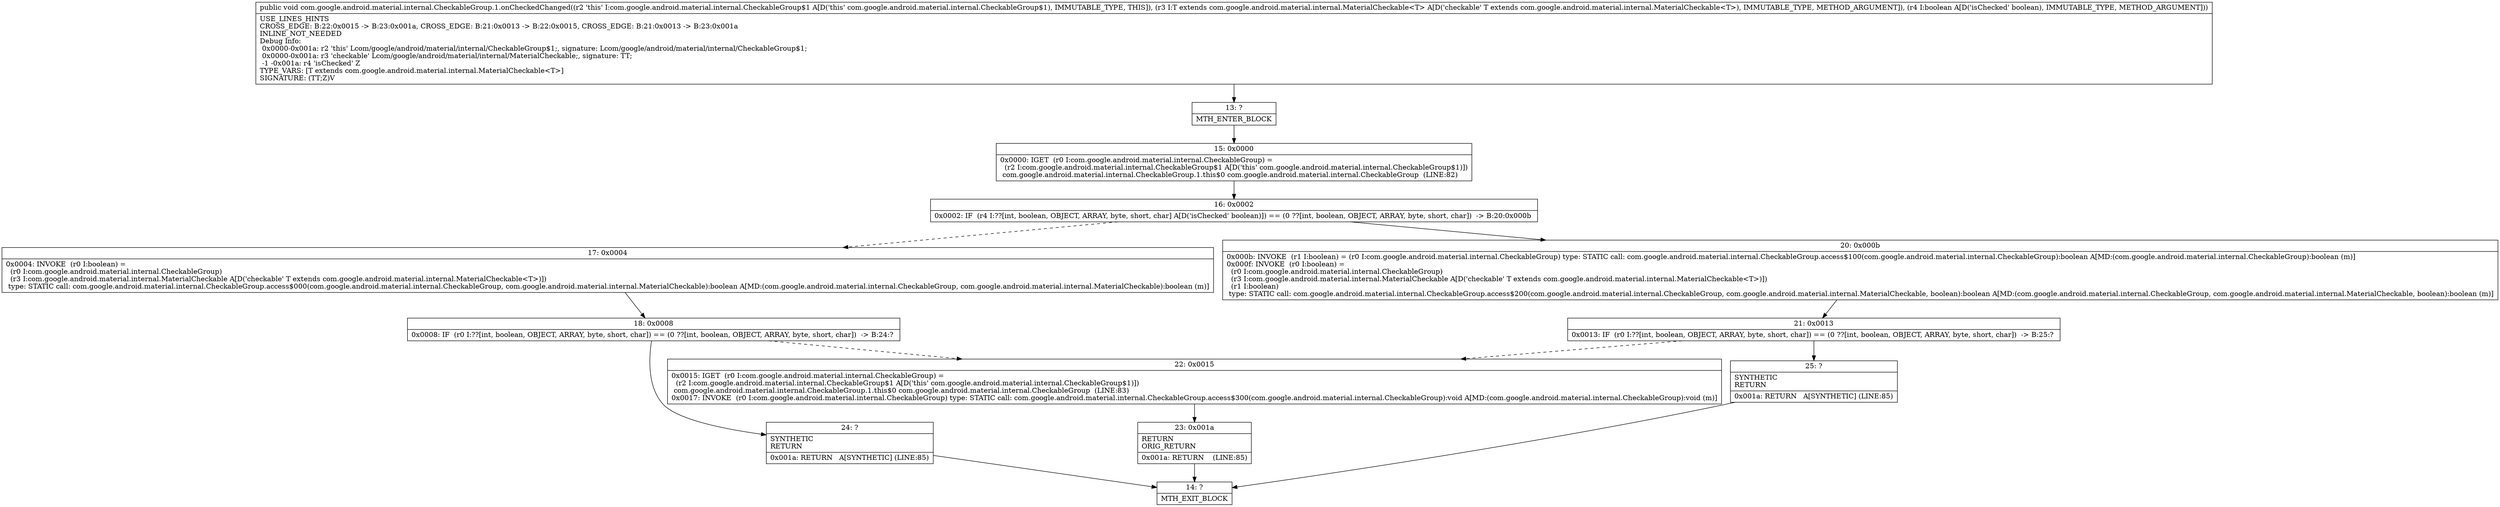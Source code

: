 digraph "CFG forcom.google.android.material.internal.CheckableGroup.1.onCheckedChanged(Lcom\/google\/android\/material\/internal\/MaterialCheckable;Z)V" {
Node_13 [shape=record,label="{13\:\ ?|MTH_ENTER_BLOCK\l}"];
Node_15 [shape=record,label="{15\:\ 0x0000|0x0000: IGET  (r0 I:com.google.android.material.internal.CheckableGroup) = \l  (r2 I:com.google.android.material.internal.CheckableGroup$1 A[D('this' com.google.android.material.internal.CheckableGroup$1)])\l com.google.android.material.internal.CheckableGroup.1.this$0 com.google.android.material.internal.CheckableGroup  (LINE:82)\l}"];
Node_16 [shape=record,label="{16\:\ 0x0002|0x0002: IF  (r4 I:??[int, boolean, OBJECT, ARRAY, byte, short, char] A[D('isChecked' boolean)]) == (0 ??[int, boolean, OBJECT, ARRAY, byte, short, char])  \-\> B:20:0x000b \l}"];
Node_17 [shape=record,label="{17\:\ 0x0004|0x0004: INVOKE  (r0 I:boolean) = \l  (r0 I:com.google.android.material.internal.CheckableGroup)\l  (r3 I:com.google.android.material.internal.MaterialCheckable A[D('checkable' T extends com.google.android.material.internal.MaterialCheckable\<T\>)])\l type: STATIC call: com.google.android.material.internal.CheckableGroup.access$000(com.google.android.material.internal.CheckableGroup, com.google.android.material.internal.MaterialCheckable):boolean A[MD:(com.google.android.material.internal.CheckableGroup, com.google.android.material.internal.MaterialCheckable):boolean (m)]\l}"];
Node_18 [shape=record,label="{18\:\ 0x0008|0x0008: IF  (r0 I:??[int, boolean, OBJECT, ARRAY, byte, short, char]) == (0 ??[int, boolean, OBJECT, ARRAY, byte, short, char])  \-\> B:24:? \l}"];
Node_22 [shape=record,label="{22\:\ 0x0015|0x0015: IGET  (r0 I:com.google.android.material.internal.CheckableGroup) = \l  (r2 I:com.google.android.material.internal.CheckableGroup$1 A[D('this' com.google.android.material.internal.CheckableGroup$1)])\l com.google.android.material.internal.CheckableGroup.1.this$0 com.google.android.material.internal.CheckableGroup  (LINE:83)\l0x0017: INVOKE  (r0 I:com.google.android.material.internal.CheckableGroup) type: STATIC call: com.google.android.material.internal.CheckableGroup.access$300(com.google.android.material.internal.CheckableGroup):void A[MD:(com.google.android.material.internal.CheckableGroup):void (m)]\l}"];
Node_23 [shape=record,label="{23\:\ 0x001a|RETURN\lORIG_RETURN\l|0x001a: RETURN    (LINE:85)\l}"];
Node_14 [shape=record,label="{14\:\ ?|MTH_EXIT_BLOCK\l}"];
Node_24 [shape=record,label="{24\:\ ?|SYNTHETIC\lRETURN\l|0x001a: RETURN   A[SYNTHETIC] (LINE:85)\l}"];
Node_20 [shape=record,label="{20\:\ 0x000b|0x000b: INVOKE  (r1 I:boolean) = (r0 I:com.google.android.material.internal.CheckableGroup) type: STATIC call: com.google.android.material.internal.CheckableGroup.access$100(com.google.android.material.internal.CheckableGroup):boolean A[MD:(com.google.android.material.internal.CheckableGroup):boolean (m)]\l0x000f: INVOKE  (r0 I:boolean) = \l  (r0 I:com.google.android.material.internal.CheckableGroup)\l  (r3 I:com.google.android.material.internal.MaterialCheckable A[D('checkable' T extends com.google.android.material.internal.MaterialCheckable\<T\>)])\l  (r1 I:boolean)\l type: STATIC call: com.google.android.material.internal.CheckableGroup.access$200(com.google.android.material.internal.CheckableGroup, com.google.android.material.internal.MaterialCheckable, boolean):boolean A[MD:(com.google.android.material.internal.CheckableGroup, com.google.android.material.internal.MaterialCheckable, boolean):boolean (m)]\l}"];
Node_21 [shape=record,label="{21\:\ 0x0013|0x0013: IF  (r0 I:??[int, boolean, OBJECT, ARRAY, byte, short, char]) == (0 ??[int, boolean, OBJECT, ARRAY, byte, short, char])  \-\> B:25:? \l}"];
Node_25 [shape=record,label="{25\:\ ?|SYNTHETIC\lRETURN\l|0x001a: RETURN   A[SYNTHETIC] (LINE:85)\l}"];
MethodNode[shape=record,label="{public void com.google.android.material.internal.CheckableGroup.1.onCheckedChanged((r2 'this' I:com.google.android.material.internal.CheckableGroup$1 A[D('this' com.google.android.material.internal.CheckableGroup$1), IMMUTABLE_TYPE, THIS]), (r3 I:T extends com.google.android.material.internal.MaterialCheckable\<T\> A[D('checkable' T extends com.google.android.material.internal.MaterialCheckable\<T\>), IMMUTABLE_TYPE, METHOD_ARGUMENT]), (r4 I:boolean A[D('isChecked' boolean), IMMUTABLE_TYPE, METHOD_ARGUMENT]))  | USE_LINES_HINTS\lCROSS_EDGE: B:22:0x0015 \-\> B:23:0x001a, CROSS_EDGE: B:21:0x0013 \-\> B:22:0x0015, CROSS_EDGE: B:21:0x0013 \-\> B:23:0x001a\lINLINE_NOT_NEEDED\lDebug Info:\l  0x0000\-0x001a: r2 'this' Lcom\/google\/android\/material\/internal\/CheckableGroup$1;, signature: Lcom\/google\/android\/material\/internal\/CheckableGroup$1;\l  0x0000\-0x001a: r3 'checkable' Lcom\/google\/android\/material\/internal\/MaterialCheckable;, signature: TT;\l  \-1 \-0x001a: r4 'isChecked' Z\lTYPE_VARS: [T extends com.google.android.material.internal.MaterialCheckable\<T\>]\lSIGNATURE: (TT;Z)V\l}"];
MethodNode -> Node_13;Node_13 -> Node_15;
Node_15 -> Node_16;
Node_16 -> Node_17[style=dashed];
Node_16 -> Node_20;
Node_17 -> Node_18;
Node_18 -> Node_22[style=dashed];
Node_18 -> Node_24;
Node_22 -> Node_23;
Node_23 -> Node_14;
Node_24 -> Node_14;
Node_20 -> Node_21;
Node_21 -> Node_22[style=dashed];
Node_21 -> Node_25;
Node_25 -> Node_14;
}

